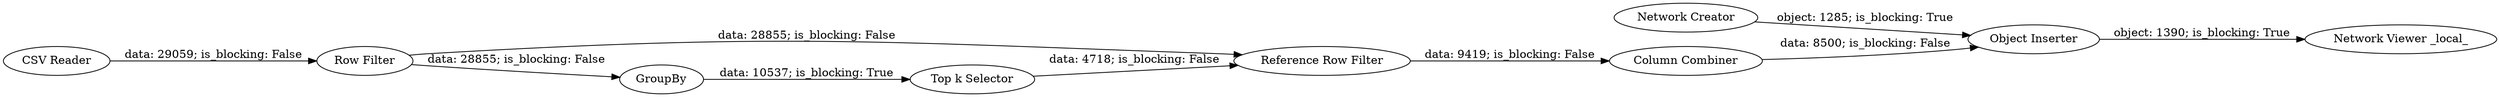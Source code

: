 digraph {
	"-4184448701165589559_23" [label="Column Combiner"]
	"-4184448701165589559_17" [label="Reference Row Filter"]
	"-4184448701165589559_22" [label="Network Viewer _local_"]
	"-4184448701165589559_20" [label="Network Creator"]
	"-4184448701165589559_16" [label="Top k Selector"]
	"-4184448701165589559_14" [label="Row Filter"]
	"-4184448701165589559_13" [label="CSV Reader"]
	"-4184448701165589559_15" [label=GroupBy]
	"-4184448701165589559_19" [label="Object Inserter"]
	"-4184448701165589559_19" -> "-4184448701165589559_22" [label="object: 1390; is_blocking: True"]
	"-4184448701165589559_16" -> "-4184448701165589559_17" [label="data: 4718; is_blocking: False"]
	"-4184448701165589559_13" -> "-4184448701165589559_14" [label="data: 29059; is_blocking: False"]
	"-4184448701165589559_14" -> "-4184448701165589559_15" [label="data: 28855; is_blocking: False"]
	"-4184448701165589559_15" -> "-4184448701165589559_16" [label="data: 10537; is_blocking: True"]
	"-4184448701165589559_20" -> "-4184448701165589559_19" [label="object: 1285; is_blocking: True"]
	"-4184448701165589559_23" -> "-4184448701165589559_19" [label="data: 8500; is_blocking: False"]
	"-4184448701165589559_17" -> "-4184448701165589559_23" [label="data: 9419; is_blocking: False"]
	"-4184448701165589559_14" -> "-4184448701165589559_17" [label="data: 28855; is_blocking: False"]
	rankdir=LR
}
